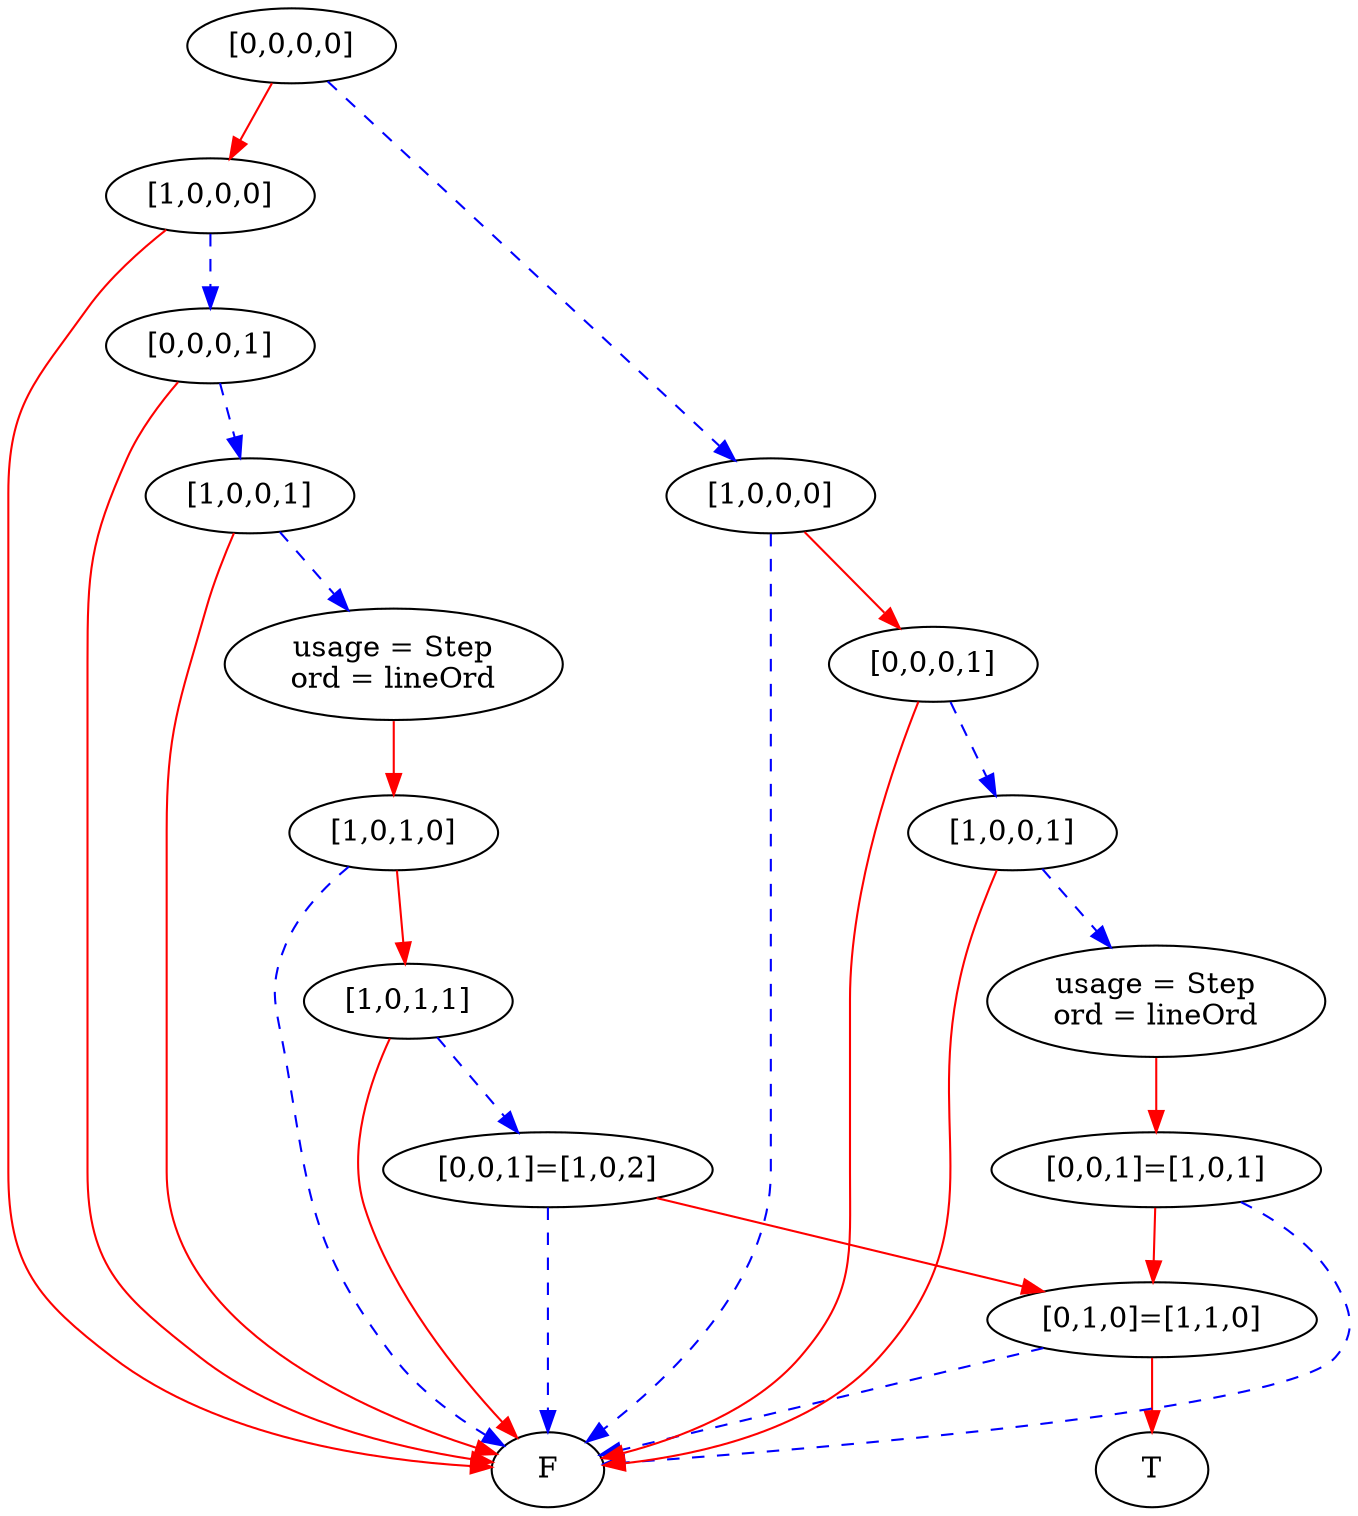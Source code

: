 digraph {
    1 [label=F];
    2 [label=T];
    3 [label="[0,1,0]=[1,1,0]"];
    4 [label="[0,0,1]=[1,0,2]"];
    5 [label="[1,0,1,1]"];
    6 [label="[1,0,1,0]"];
    7 [label="usage = Step\nord = lineOrd"];
    8 [label="[1,0,0,1]"];
    9 [label="[0,0,0,1]"];
    10 [label="[1,0,0,0]"];
    11 [label="[0,0,1]=[1,0,1]"];
    12 [label="usage = Step\nord = lineOrd"];
    13 [label="[1,0,0,1]"];
    14 [label="[0,0,0,1]"];
    15 [label="[1,0,0,0]"];
    16 [label="[0,0,0,0]"];
    3 -> 1 [style=dashed
           ,color=blue];
    3 -> 2 [color=red];
    4 -> 3 [color=red];
    4 -> 1 [style=dashed
           ,color=blue];
    5 -> 4 [style=dashed
           ,color=blue];
    5 -> 1 [color=red];
    6 -> 5 [color=red];
    6 -> 1 [style=dashed
           ,color=blue];
    7 -> 6 [color=red];
    8 -> 7 [style=dashed
           ,color=blue];
    8 -> 1 [color=red];
    9 -> 8 [style=dashed
           ,color=blue];
    9 -> 1 [color=red];
    10 -> 9 [style=dashed
            ,color=blue];
    10 -> 1 [color=red];
    11 -> 3 [color=red];
    11 -> 1 [style=dashed
            ,color=blue];
    12 -> 11 [color=red];
    13 -> 12 [style=dashed
             ,color=blue];
    13 -> 1 [color=red];
    14 -> 13 [style=dashed
             ,color=blue];
    14 -> 1 [color=red];
    15 -> 14 [color=red];
    15 -> 1 [style=dashed
            ,color=blue];
    16 -> 10 [color=red];
    16 -> 15 [style=dashed
             ,color=blue];
}